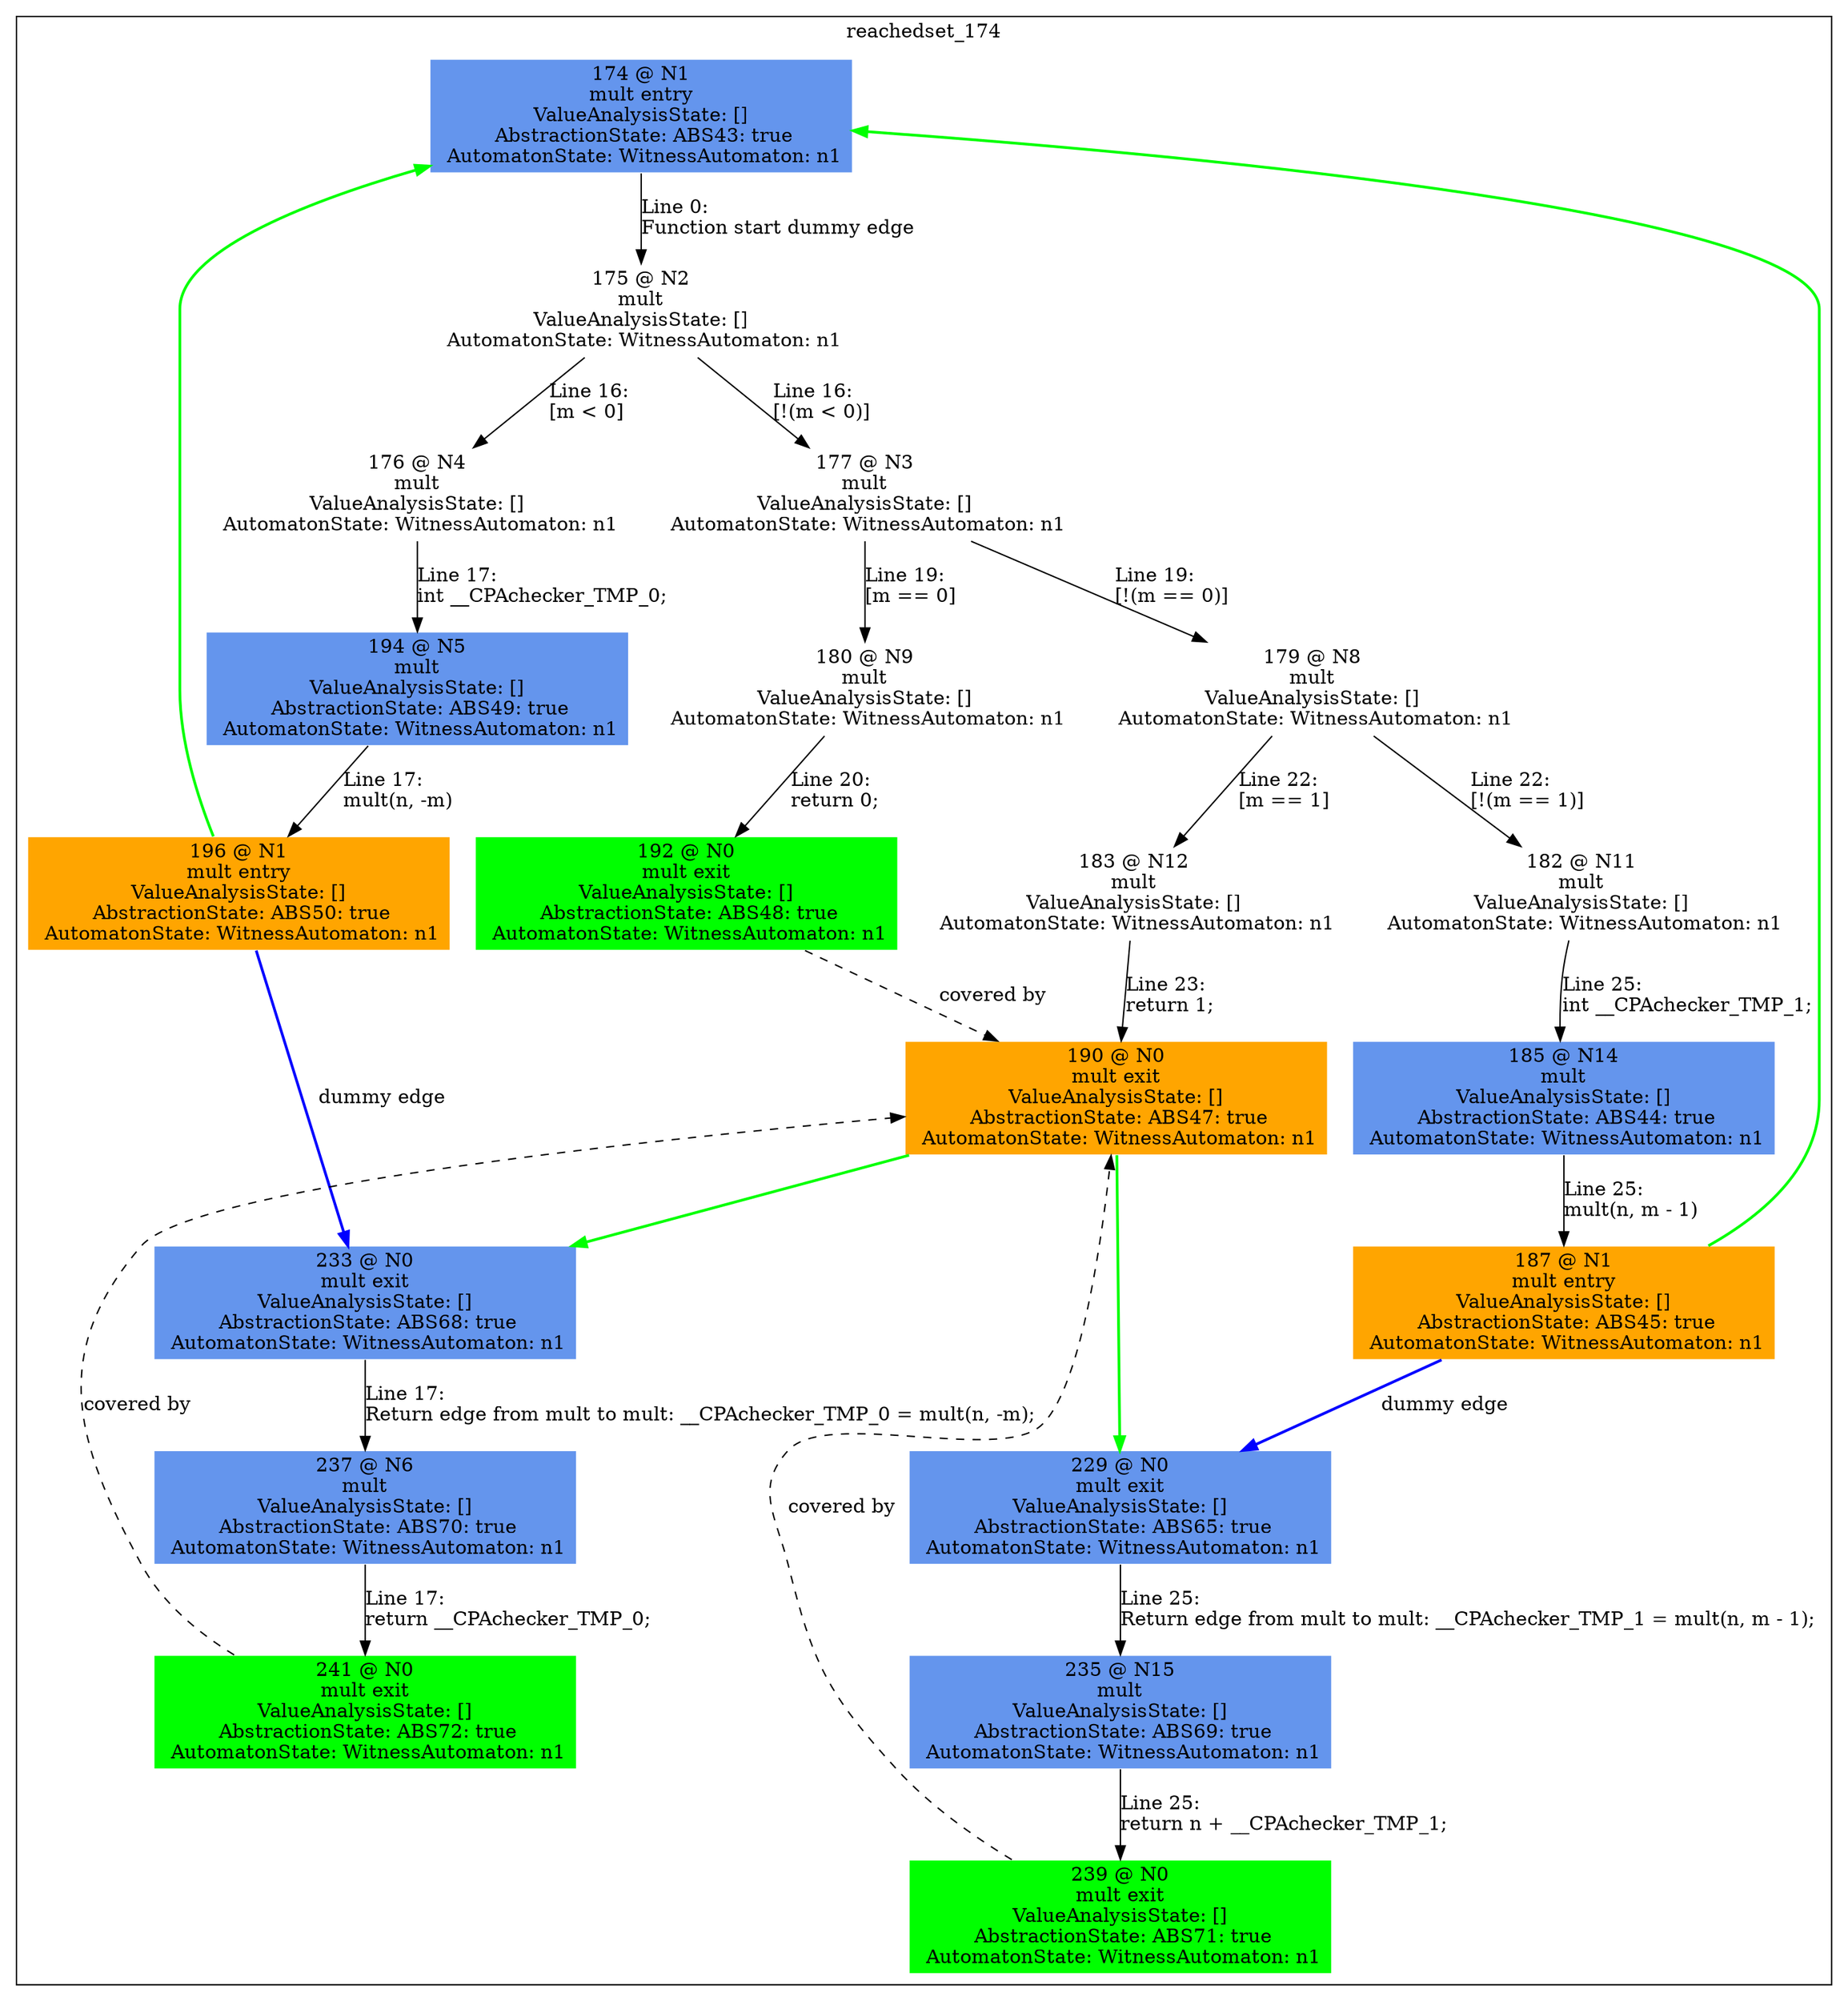 digraph ARG {
node [style="filled" shape="box" color="white"]
subgraph cluster_174 {
label="reachedset_174"
174 [fillcolor="cornflowerblue" label="174 @ N1\nmult entry\nValueAnalysisState: []\n AbstractionState: ABS43: true\n AutomatonState: WitnessAutomaton: n1\n" id="174"]
175 [label="175 @ N2\nmult\nValueAnalysisState: []\n AutomatonState: WitnessAutomaton: n1\n" id="175"]
177 [label="177 @ N3\nmult\nValueAnalysisState: []\n AutomatonState: WitnessAutomaton: n1\n" id="177"]
180 [label="180 @ N9\nmult\nValueAnalysisState: []\n AutomatonState: WitnessAutomaton: n1\n" id="180"]
192 [fillcolor="green" label="192 @ N0\nmult exit\nValueAnalysisState: []\n AbstractionState: ABS48: true\n AutomatonState: WitnessAutomaton: n1\n" id="192"]
179 [label="179 @ N8\nmult\nValueAnalysisState: []\n AutomatonState: WitnessAutomaton: n1\n" id="179"]
183 [label="183 @ N12\nmult\nValueAnalysisState: []\n AutomatonState: WitnessAutomaton: n1\n" id="183"]
190 [fillcolor="orange" label="190 @ N0\nmult exit\nValueAnalysisState: []\n AbstractionState: ABS47: true\n AutomatonState: WitnessAutomaton: n1\n" id="190"]
182 [label="182 @ N11\nmult\nValueAnalysisState: []\n AutomatonState: WitnessAutomaton: n1\n" id="182"]
185 [fillcolor="cornflowerblue" label="185 @ N14\nmult\nValueAnalysisState: []\n AbstractionState: ABS44: true\n AutomatonState: WitnessAutomaton: n1\n" id="185"]
187 [fillcolor="orange" label="187 @ N1\nmult entry\nValueAnalysisState: []\n AbstractionState: ABS45: true\n AutomatonState: WitnessAutomaton: n1\n" id="187"]
229 [fillcolor="cornflowerblue" label="229 @ N0\nmult exit\nValueAnalysisState: []\n AbstractionState: ABS65: true\n AutomatonState: WitnessAutomaton: n1\n" id="229"]
235 [fillcolor="cornflowerblue" label="235 @ N15\nmult\nValueAnalysisState: []\n AbstractionState: ABS69: true\n AutomatonState: WitnessAutomaton: n1\n" id="235"]
239 [fillcolor="green" label="239 @ N0\nmult exit\nValueAnalysisState: []\n AbstractionState: ABS71: true\n AutomatonState: WitnessAutomaton: n1\n" id="239"]
176 [label="176 @ N4\nmult\nValueAnalysisState: []\n AutomatonState: WitnessAutomaton: n1\n" id="176"]
194 [fillcolor="cornflowerblue" label="194 @ N5\nmult\nValueAnalysisState: []\n AbstractionState: ABS49: true\n AutomatonState: WitnessAutomaton: n1\n" id="194"]
196 [fillcolor="orange" label="196 @ N1\nmult entry\nValueAnalysisState: []\n AbstractionState: ABS50: true\n AutomatonState: WitnessAutomaton: n1\n" id="196"]
233 [fillcolor="cornflowerblue" label="233 @ N0\nmult exit\nValueAnalysisState: []\n AbstractionState: ABS68: true\n AutomatonState: WitnessAutomaton: n1\n" id="233"]
237 [fillcolor="cornflowerblue" label="237 @ N6\nmult\nValueAnalysisState: []\n AbstractionState: ABS70: true\n AutomatonState: WitnessAutomaton: n1\n" id="237"]
241 [fillcolor="green" label="241 @ N0\nmult exit\nValueAnalysisState: []\n AbstractionState: ABS72: true\n AutomatonState: WitnessAutomaton: n1\n" id="241"]
174 -> 175 [label="Line 0: \lFunction start dummy edge\l" id="174 -> 175"]
175 -> 176 [label="Line 16: \l[m < 0]\l" id="175 -> 176"]
175 -> 177 [label="Line 16: \l[!(m < 0)]\l" id="175 -> 177"]
177 -> 179 [label="Line 19: \l[!(m == 0)]\l" id="177 -> 179"]
177 -> 180 [label="Line 19: \l[m == 0]\l" id="177 -> 180"]
180 -> 192 [label="Line 20: \lreturn 0;\l" id="180 -> 192"]
179 -> 182 [label="Line 22: \l[!(m == 1)]\l" id="179 -> 182"]
179 -> 183 [label="Line 22: \l[m == 1]\l" id="179 -> 183"]
183 -> 190 [label="Line 23: \lreturn 1;\l" id="183 -> 190"]
192 -> 190 [style="dashed" weight="0" label="covered by"]
239 -> 190 [style="dashed" weight="0" label="covered by"]
241 -> 190 [style="dashed" weight="0" label="covered by"]
182 -> 185 [label="Line 25: \lint __CPAchecker_TMP_1;\l" id="182 -> 185"]
185 -> 187 [label="Line 25: \lmult(n, m - 1)\l" id="185 -> 187"]
187 -> 229 [style="bold" color="blue" label="dummy edge" id="187 -> 229"]
229 -> 235 [label="Line 25: \lReturn edge from mult to mult: __CPAchecker_TMP_1 = mult(n, m - 1);\l" id="229 -> 235"]
235 -> 239 [label="Line 25: \lreturn n + __CPAchecker_TMP_1;\l" id="235 -> 239"]
176 -> 194 [label="Line 17: \lint __CPAchecker_TMP_0;\l" id="176 -> 194"]
194 -> 196 [label="Line 17: \lmult(n, -m)\l" id="194 -> 196"]
196 -> 233 [style="bold" color="blue" label="dummy edge" id="196 -> 233"]
233 -> 237 [label="Line 17: \lReturn edge from mult to mult: __CPAchecker_TMP_0 = mult(n, -m);\l" id="233 -> 237"]
237 -> 241 [label="Line 17: \lreturn __CPAchecker_TMP_0;\l" id="237 -> 241"]
}
190 -> 233 [color=green style=bold]
190 -> 229 [color=green style=bold]
187 -> 174 [color=green style=bold]
196 -> 174 [color=green style=bold]
}
